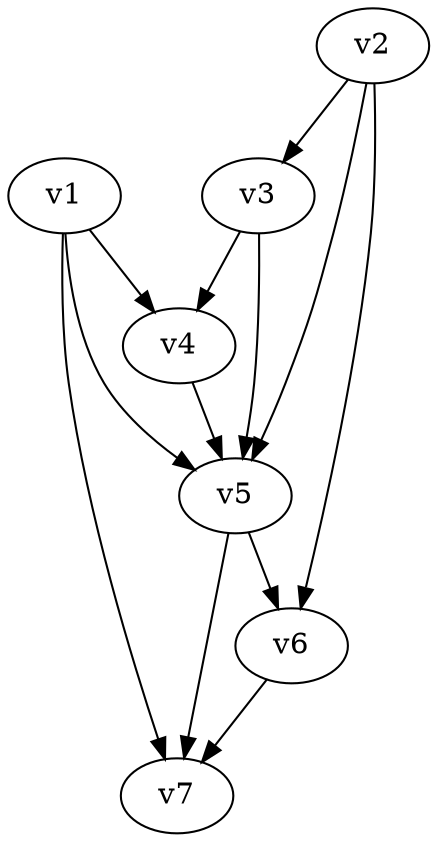 strict digraph digraph1 {
    v5 -> v6
    v6 -> v7
    v5 -> v7
    v1 -> v4
    v1 -> v5
    v1 -> v7
    v2 -> v3
    v2 -> v6
    v2 -> v5
    v4 -> v5
    v3 -> v5
    v3 -> v4
}
